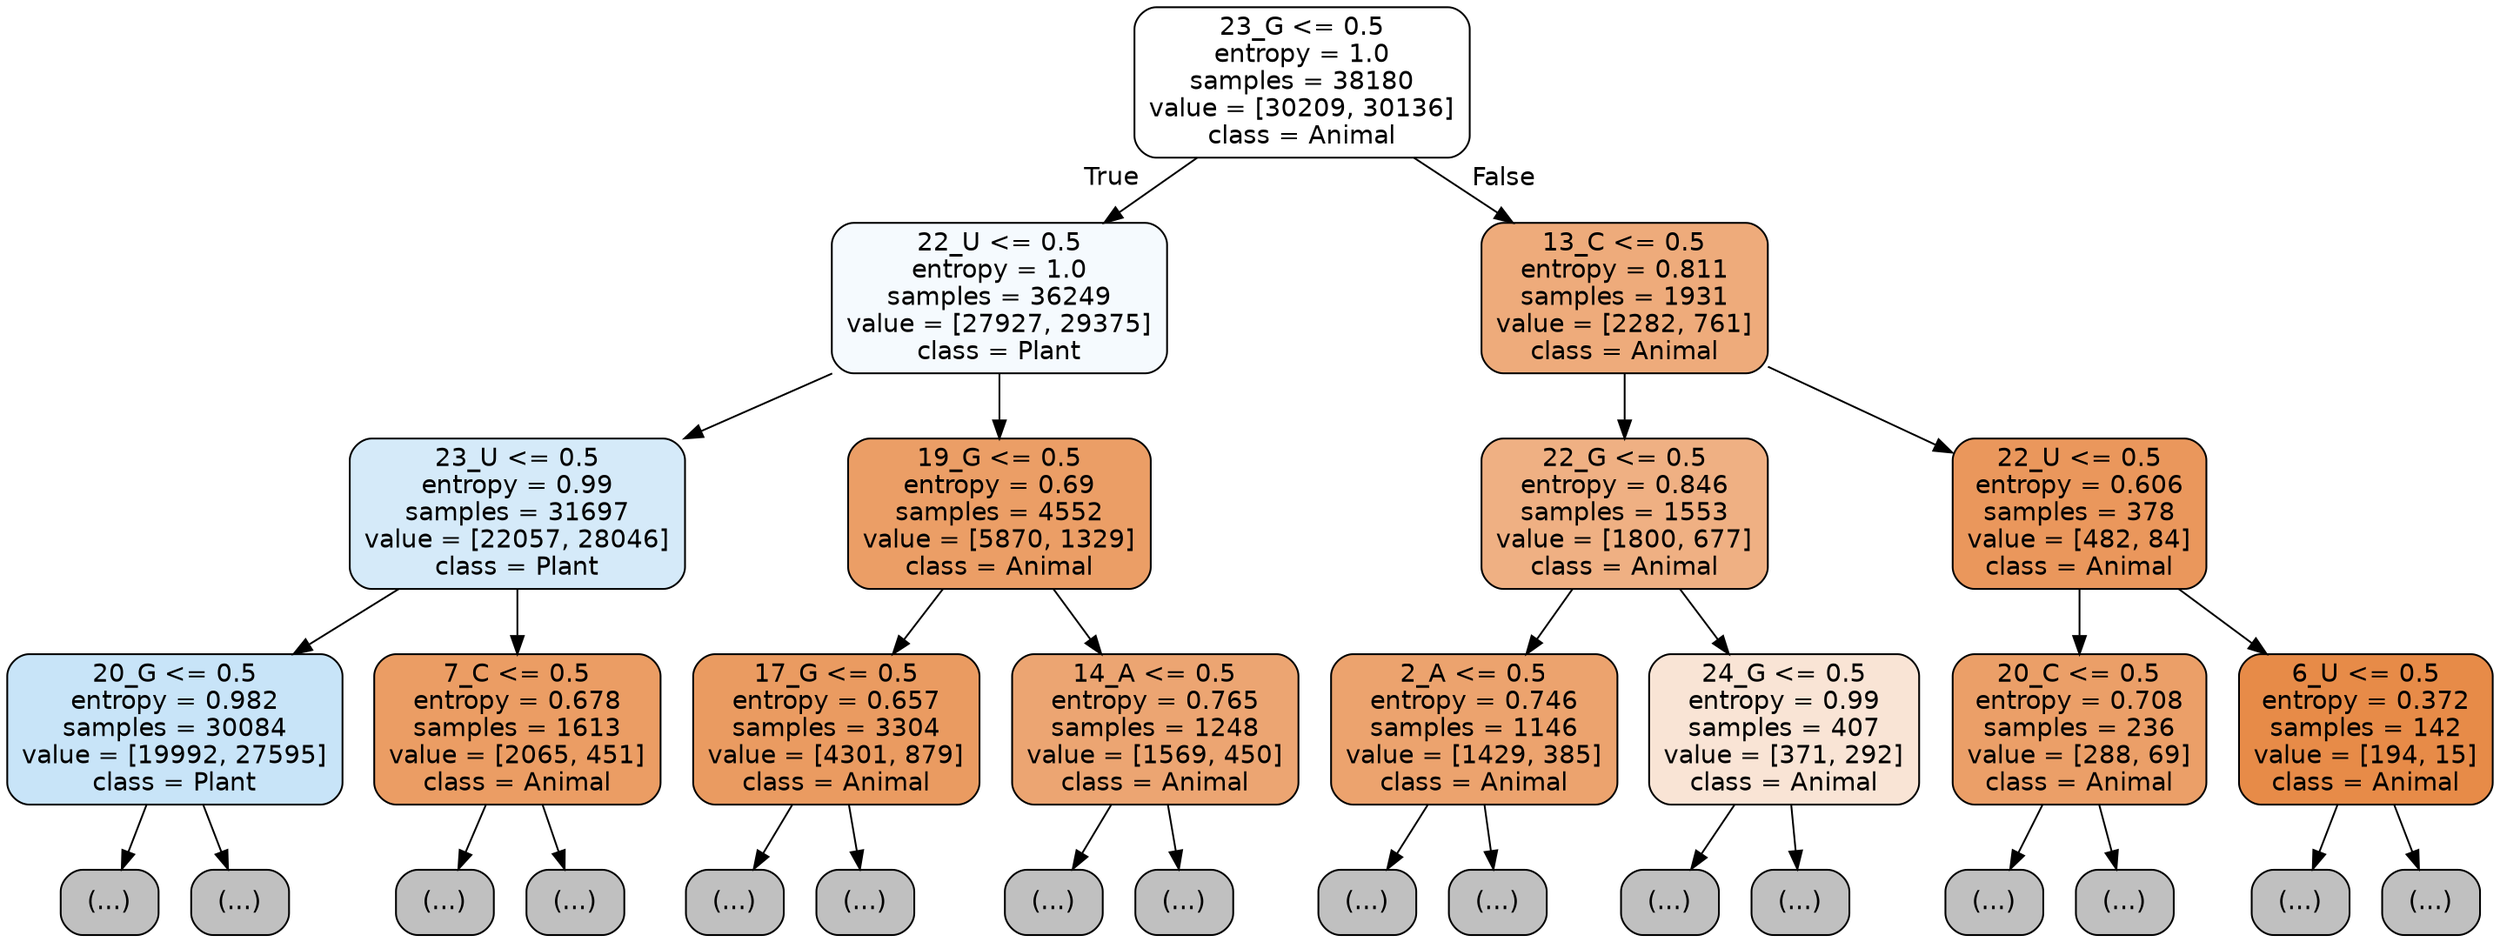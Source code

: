 digraph Tree {
node [shape=box, style="filled, rounded", color="black", fontname="helvetica"] ;
edge [fontname="helvetica"] ;
0 [label="23_G <= 0.5\nentropy = 1.0\nsamples = 38180\nvalue = [30209, 30136]\nclass = Animal", fillcolor="#ffffff"] ;
1 [label="22_U <= 0.5\nentropy = 1.0\nsamples = 36249\nvalue = [27927, 29375]\nclass = Plant", fillcolor="#f5fafe"] ;
0 -> 1 [labeldistance=2.5, labelangle=45, headlabel="True"] ;
2 [label="23_U <= 0.5\nentropy = 0.99\nsamples = 31697\nvalue = [22057, 28046]\nclass = Plant", fillcolor="#d5eaf9"] ;
1 -> 2 ;
3 [label="20_G <= 0.5\nentropy = 0.982\nsamples = 30084\nvalue = [19992, 27595]\nclass = Plant", fillcolor="#c8e4f8"] ;
2 -> 3 ;
4 [label="(...)", fillcolor="#C0C0C0"] ;
3 -> 4 ;
10401 [label="(...)", fillcolor="#C0C0C0"] ;
3 -> 10401 ;
13828 [label="7_C <= 0.5\nentropy = 0.678\nsamples = 1613\nvalue = [2065, 451]\nclass = Animal", fillcolor="#eb9d64"] ;
2 -> 13828 ;
13829 [label="(...)", fillcolor="#C0C0C0"] ;
13828 -> 13829 ;
14284 [label="(...)", fillcolor="#C0C0C0"] ;
13828 -> 14284 ;
14423 [label="19_G <= 0.5\nentropy = 0.69\nsamples = 4552\nvalue = [5870, 1329]\nclass = Animal", fillcolor="#eb9e66"] ;
1 -> 14423 ;
14424 [label="17_G <= 0.5\nentropy = 0.657\nsamples = 3304\nvalue = [4301, 879]\nclass = Animal", fillcolor="#ea9b61"] ;
14423 -> 14424 ;
14425 [label="(...)", fillcolor="#C0C0C0"] ;
14424 -> 14425 ;
15336 [label="(...)", fillcolor="#C0C0C0"] ;
14424 -> 15336 ;
15687 [label="14_A <= 0.5\nentropy = 0.765\nsamples = 1248\nvalue = [1569, 450]\nclass = Animal", fillcolor="#eca572"] ;
14423 -> 15687 ;
15688 [label="(...)", fillcolor="#C0C0C0"] ;
15687 -> 15688 ;
16127 [label="(...)", fillcolor="#C0C0C0"] ;
15687 -> 16127 ;
16258 [label="13_C <= 0.5\nentropy = 0.811\nsamples = 1931\nvalue = [2282, 761]\nclass = Animal", fillcolor="#eeab7b"] ;
0 -> 16258 [labeldistance=2.5, labelangle=-45, headlabel="False"] ;
16259 [label="22_G <= 0.5\nentropy = 0.846\nsamples = 1553\nvalue = [1800, 677]\nclass = Animal", fillcolor="#efb083"] ;
16258 -> 16259 ;
16260 [label="2_A <= 0.5\nentropy = 0.746\nsamples = 1146\nvalue = [1429, 385]\nclass = Animal", fillcolor="#eca36e"] ;
16259 -> 16260 ;
16261 [label="(...)", fillcolor="#C0C0C0"] ;
16260 -> 16261 ;
16580 [label="(...)", fillcolor="#C0C0C0"] ;
16260 -> 16580 ;
16673 [label="24_G <= 0.5\nentropy = 0.99\nsamples = 407\nvalue = [371, 292]\nclass = Animal", fillcolor="#f9e4d5"] ;
16259 -> 16673 ;
16674 [label="(...)", fillcolor="#C0C0C0"] ;
16673 -> 16674 ;
16857 [label="(...)", fillcolor="#C0C0C0"] ;
16673 -> 16857 ;
16884 [label="22_U <= 0.5\nentropy = 0.606\nsamples = 378\nvalue = [482, 84]\nclass = Animal", fillcolor="#ea975c"] ;
16258 -> 16884 ;
16885 [label="20_C <= 0.5\nentropy = 0.708\nsamples = 236\nvalue = [288, 69]\nclass = Animal", fillcolor="#eb9f68"] ;
16884 -> 16885 ;
16886 [label="(...)", fillcolor="#C0C0C0"] ;
16885 -> 16886 ;
16985 [label="(...)", fillcolor="#C0C0C0"] ;
16885 -> 16985 ;
17028 [label="6_U <= 0.5\nentropy = 0.372\nsamples = 142\nvalue = [194, 15]\nclass = Animal", fillcolor="#e78b48"] ;
16884 -> 17028 ;
17029 [label="(...)", fillcolor="#C0C0C0"] ;
17028 -> 17029 ;
17062 [label="(...)", fillcolor="#C0C0C0"] ;
17028 -> 17062 ;
}